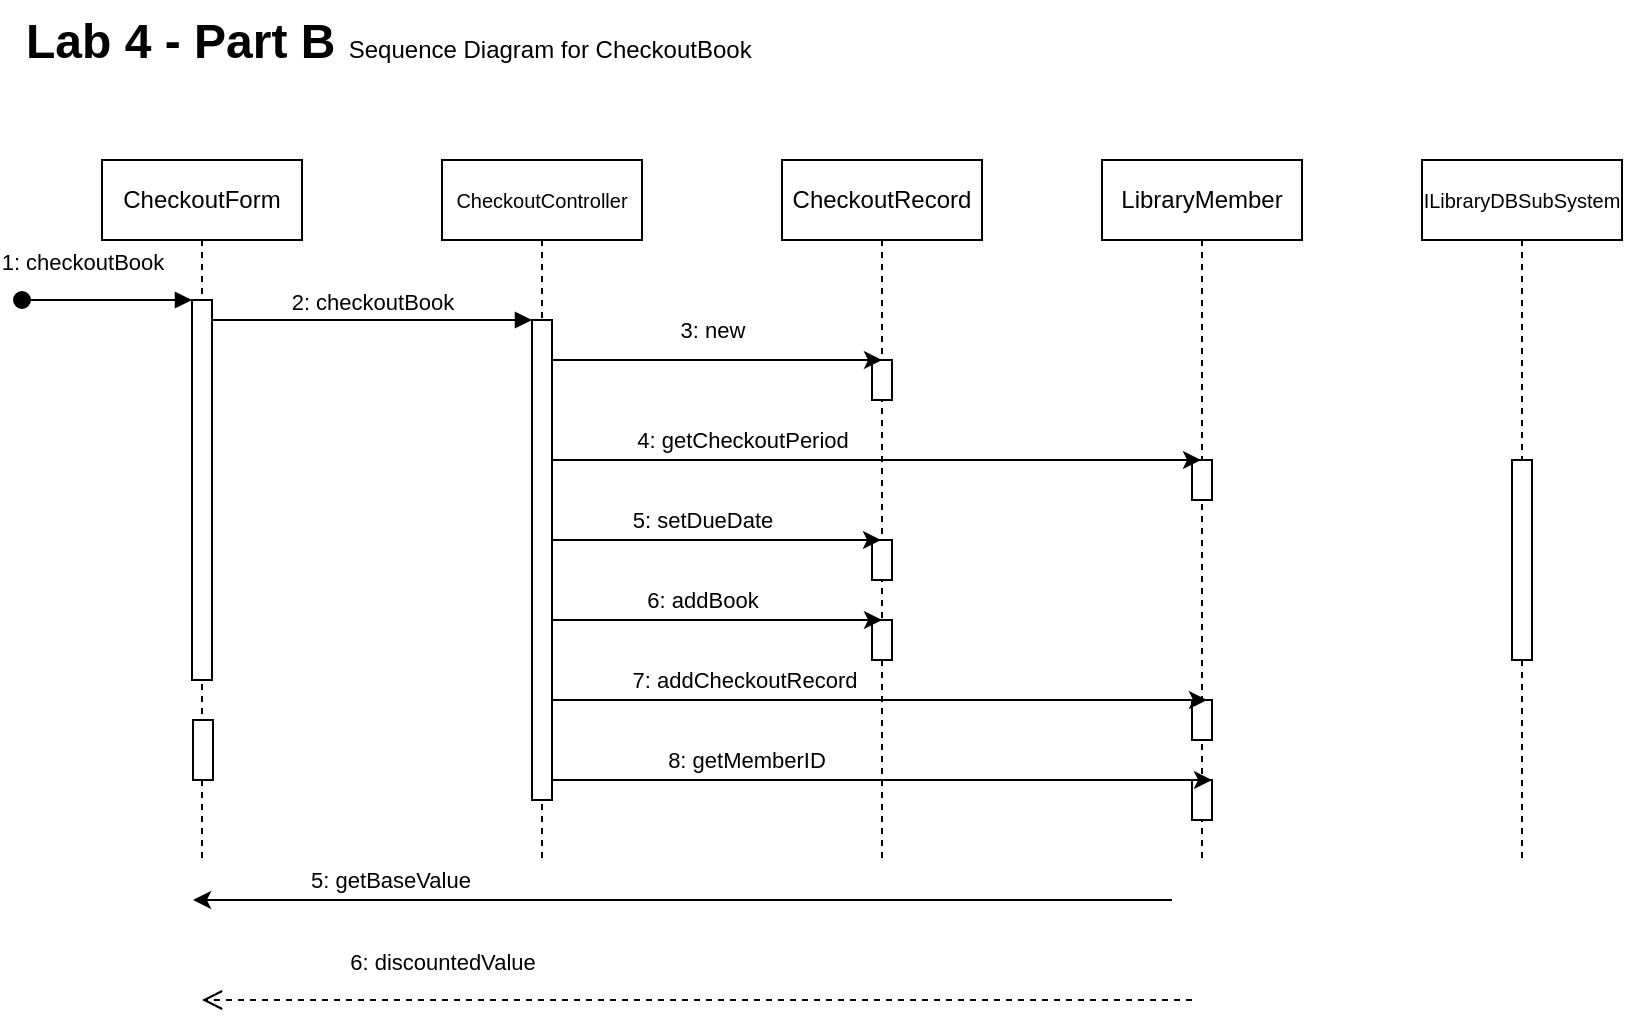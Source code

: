 <mxfile version="26.2.5">
  <diagram name="Page-1" id="2YBvvXClWsGukQMizWep">
    <mxGraphModel dx="790" dy="543" grid="1" gridSize="10" guides="1" tooltips="1" connect="1" arrows="1" fold="1" page="1" pageScale="1" pageWidth="850" pageHeight="1100" math="0" shadow="0">
      <root>
        <mxCell id="0" />
        <mxCell id="1" parent="0" />
        <mxCell id="aM9ryv3xv72pqoxQDRHE-1" value="CheckoutForm" style="shape=umlLifeline;perimeter=lifelinePerimeter;whiteSpace=wrap;html=1;container=0;dropTarget=0;collapsible=0;recursiveResize=0;outlineConnect=0;portConstraint=eastwest;newEdgeStyle={&quot;edgeStyle&quot;:&quot;elbowEdgeStyle&quot;,&quot;elbow&quot;:&quot;vertical&quot;,&quot;curved&quot;:0,&quot;rounded&quot;:0};" parent="1" vertex="1">
          <mxGeometry x="70" y="90" width="100" height="350" as="geometry" />
        </mxCell>
        <mxCell id="aM9ryv3xv72pqoxQDRHE-2" value="" style="html=1;points=[];perimeter=orthogonalPerimeter;outlineConnect=0;targetShapes=umlLifeline;portConstraint=eastwest;newEdgeStyle={&quot;edgeStyle&quot;:&quot;elbowEdgeStyle&quot;,&quot;elbow&quot;:&quot;vertical&quot;,&quot;curved&quot;:0,&quot;rounded&quot;:0};" parent="aM9ryv3xv72pqoxQDRHE-1" vertex="1">
          <mxGeometry x="45" y="70" width="10" height="190" as="geometry" />
        </mxCell>
        <mxCell id="aM9ryv3xv72pqoxQDRHE-3" value="1: checkoutBook" style="html=1;verticalAlign=bottom;startArrow=oval;endArrow=block;startSize=8;edgeStyle=elbowEdgeStyle;elbow=vertical;curved=0;rounded=0;" parent="aM9ryv3xv72pqoxQDRHE-1" target="aM9ryv3xv72pqoxQDRHE-2" edge="1">
          <mxGeometry x="-0.294" y="10" relative="1" as="geometry">
            <mxPoint x="-40" y="70" as="sourcePoint" />
            <Array as="points">
              <mxPoint x="-40" y="70" />
            </Array>
            <mxPoint as="offset" />
          </mxGeometry>
        </mxCell>
        <mxCell id="aM9ryv3xv72pqoxQDRHE-5" value="&lt;font style=&quot;font-size: 10px;&quot;&gt;CheckoutController&lt;/font&gt;" style="shape=umlLifeline;perimeter=lifelinePerimeter;whiteSpace=wrap;html=1;container=0;dropTarget=0;collapsible=0;recursiveResize=0;outlineConnect=0;portConstraint=eastwest;newEdgeStyle={&quot;edgeStyle&quot;:&quot;elbowEdgeStyle&quot;,&quot;elbow&quot;:&quot;vertical&quot;,&quot;curved&quot;:0,&quot;rounded&quot;:0};" parent="1" vertex="1">
          <mxGeometry x="240" y="90" width="100" height="350" as="geometry" />
        </mxCell>
        <mxCell id="aM9ryv3xv72pqoxQDRHE-6" value="" style="html=1;points=[];perimeter=orthogonalPerimeter;outlineConnect=0;targetShapes=umlLifeline;portConstraint=eastwest;newEdgeStyle={&quot;edgeStyle&quot;:&quot;elbowEdgeStyle&quot;,&quot;elbow&quot;:&quot;vertical&quot;,&quot;curved&quot;:0,&quot;rounded&quot;:0};" parent="aM9ryv3xv72pqoxQDRHE-5" vertex="1">
          <mxGeometry x="45" y="80" width="10" height="240" as="geometry" />
        </mxCell>
        <mxCell id="aM9ryv3xv72pqoxQDRHE-4" value="" style="html=1;points=[];perimeter=orthogonalPerimeter;outlineConnect=0;targetShapes=umlLifeline;portConstraint=eastwest;newEdgeStyle={&quot;edgeStyle&quot;:&quot;elbowEdgeStyle&quot;,&quot;elbow&quot;:&quot;vertical&quot;,&quot;curved&quot;:0,&quot;rounded&quot;:0};" parent="aM9ryv3xv72pqoxQDRHE-5" vertex="1">
          <mxGeometry x="-124.5" y="280" width="10" height="30" as="geometry" />
        </mxCell>
        <mxCell id="aM9ryv3xv72pqoxQDRHE-7" value="2: checkoutBook" style="html=1;verticalAlign=bottom;endArrow=block;edgeStyle=elbowEdgeStyle;elbow=vertical;curved=0;rounded=0;" parent="1" source="aM9ryv3xv72pqoxQDRHE-2" target="aM9ryv3xv72pqoxQDRHE-6" edge="1">
          <mxGeometry relative="1" as="geometry">
            <mxPoint x="215" y="180" as="sourcePoint" />
            <Array as="points">
              <mxPoint x="200" y="170" />
            </Array>
          </mxGeometry>
        </mxCell>
        <mxCell id="aM9ryv3xv72pqoxQDRHE-8" value="6: discountedValue" style="html=1;verticalAlign=bottom;endArrow=open;dashed=1;endSize=8;edgeStyle=elbowEdgeStyle;elbow=vertical;curved=0;rounded=0;" parent="1" edge="1">
          <mxGeometry x="0.515" y="-10" relative="1" as="geometry">
            <mxPoint x="120" y="510" as="targetPoint" />
            <Array as="points">
              <mxPoint x="360" y="510" />
            </Array>
            <mxPoint x="615" y="510" as="sourcePoint" />
            <mxPoint as="offset" />
          </mxGeometry>
        </mxCell>
        <mxCell id="wKoIHcTktw6VZAokPR7b-3" value="CheckoutRecord" style="shape=umlLifeline;perimeter=lifelinePerimeter;whiteSpace=wrap;html=1;container=0;dropTarget=0;collapsible=0;recursiveResize=0;outlineConnect=0;portConstraint=eastwest;newEdgeStyle={&quot;edgeStyle&quot;:&quot;elbowEdgeStyle&quot;,&quot;elbow&quot;:&quot;vertical&quot;,&quot;curved&quot;:0,&quot;rounded&quot;:0};" parent="1" vertex="1">
          <mxGeometry x="410" y="90" width="100" height="350" as="geometry" />
        </mxCell>
        <mxCell id="wKoIHcTktw6VZAokPR7b-4" value="" style="html=1;points=[];perimeter=orthogonalPerimeter;outlineConnect=0;targetShapes=umlLifeline;portConstraint=eastwest;newEdgeStyle={&quot;edgeStyle&quot;:&quot;elbowEdgeStyle&quot;,&quot;elbow&quot;:&quot;vertical&quot;,&quot;curved&quot;:0,&quot;rounded&quot;:0};" parent="wKoIHcTktw6VZAokPR7b-3" vertex="1">
          <mxGeometry x="45" y="100" width="10" height="20" as="geometry" />
        </mxCell>
        <mxCell id="VNOUo99WSmSHiwqAkJTP-10" value="" style="html=1;points=[];perimeter=orthogonalPerimeter;outlineConnect=0;targetShapes=umlLifeline;portConstraint=eastwest;newEdgeStyle={&quot;edgeStyle&quot;:&quot;elbowEdgeStyle&quot;,&quot;elbow&quot;:&quot;vertical&quot;,&quot;curved&quot;:0,&quot;rounded&quot;:0};" vertex="1" parent="wKoIHcTktw6VZAokPR7b-3">
          <mxGeometry x="45" y="190" width="10" height="20" as="geometry" />
        </mxCell>
        <mxCell id="VNOUo99WSmSHiwqAkJTP-14" value="" style="html=1;points=[];perimeter=orthogonalPerimeter;outlineConnect=0;targetShapes=umlLifeline;portConstraint=eastwest;newEdgeStyle={&quot;edgeStyle&quot;:&quot;elbowEdgeStyle&quot;,&quot;elbow&quot;:&quot;vertical&quot;,&quot;curved&quot;:0,&quot;rounded&quot;:0};" vertex="1" parent="wKoIHcTktw6VZAokPR7b-3">
          <mxGeometry x="45" y="230" width="10" height="20" as="geometry" />
        </mxCell>
        <mxCell id="wKoIHcTktw6VZAokPR7b-5" value="LibraryMember" style="shape=umlLifeline;perimeter=lifelinePerimeter;whiteSpace=wrap;html=1;container=0;dropTarget=0;collapsible=0;recursiveResize=0;outlineConnect=0;portConstraint=eastwest;newEdgeStyle={&quot;edgeStyle&quot;:&quot;elbowEdgeStyle&quot;,&quot;elbow&quot;:&quot;vertical&quot;,&quot;curved&quot;:0,&quot;rounded&quot;:0};" parent="1" vertex="1">
          <mxGeometry x="570" y="90" width="100" height="350" as="geometry" />
        </mxCell>
        <mxCell id="VNOUo99WSmSHiwqAkJTP-5" value="" style="html=1;points=[];perimeter=orthogonalPerimeter;outlineConnect=0;targetShapes=umlLifeline;portConstraint=eastwest;newEdgeStyle={&quot;edgeStyle&quot;:&quot;elbowEdgeStyle&quot;,&quot;elbow&quot;:&quot;vertical&quot;,&quot;curved&quot;:0,&quot;rounded&quot;:0};" vertex="1" parent="wKoIHcTktw6VZAokPR7b-5">
          <mxGeometry x="45" y="150" width="10" height="20" as="geometry" />
        </mxCell>
        <mxCell id="VNOUo99WSmSHiwqAkJTP-18" value="" style="html=1;points=[];perimeter=orthogonalPerimeter;outlineConnect=0;targetShapes=umlLifeline;portConstraint=eastwest;newEdgeStyle={&quot;edgeStyle&quot;:&quot;elbowEdgeStyle&quot;,&quot;elbow&quot;:&quot;vertical&quot;,&quot;curved&quot;:0,&quot;rounded&quot;:0};" vertex="1" parent="wKoIHcTktw6VZAokPR7b-5">
          <mxGeometry x="45" y="270" width="10" height="20" as="geometry" />
        </mxCell>
        <mxCell id="VNOUo99WSmSHiwqAkJTP-21" value="" style="html=1;points=[];perimeter=orthogonalPerimeter;outlineConnect=0;targetShapes=umlLifeline;portConstraint=eastwest;newEdgeStyle={&quot;edgeStyle&quot;:&quot;elbowEdgeStyle&quot;,&quot;elbow&quot;:&quot;vertical&quot;,&quot;curved&quot;:0,&quot;rounded&quot;:0};" vertex="1" parent="wKoIHcTktw6VZAokPR7b-5">
          <mxGeometry x="45" y="310" width="10" height="20" as="geometry" />
        </mxCell>
        <mxCell id="wKoIHcTktw6VZAokPR7b-7" value="" style="edgeStyle=elbowEdgeStyle;rounded=0;orthogonalLoop=1;jettySize=auto;html=1;elbow=vertical;curved=0;" parent="1" source="aM9ryv3xv72pqoxQDRHE-6" edge="1">
          <mxGeometry relative="1" as="geometry">
            <mxPoint x="300" y="190.003" as="sourcePoint" />
            <mxPoint x="460" y="190" as="targetPoint" />
          </mxGeometry>
        </mxCell>
        <mxCell id="wKoIHcTktw6VZAokPR7b-8" value="3: new" style="edgeLabel;html=1;align=center;verticalAlign=middle;resizable=0;points=[];" parent="wKoIHcTktw6VZAokPR7b-7" vertex="1" connectable="0">
          <mxGeometry x="-0.037" y="-2" relative="1" as="geometry">
            <mxPoint y="-17" as="offset" />
          </mxGeometry>
        </mxCell>
        <mxCell id="wKoIHcTktw6VZAokPR7b-16" value="&lt;h1 style=&quot;margin-top: 0px;&quot;&gt;Lab 4 - Part B&amp;nbsp;&lt;span style=&quot;font-size: 12px; font-weight: normal;&quot;&gt;Sequence Diagram for CheckoutBook&lt;/span&gt;&lt;/h1&gt;" style="text;html=1;whiteSpace=wrap;overflow=hidden;rounded=0;" parent="1" vertex="1">
          <mxGeometry x="30" y="10" width="400" height="40" as="geometry" />
        </mxCell>
        <mxCell id="VNOUo99WSmSHiwqAkJTP-1" value="&lt;font style=&quot;font-size: 10px;&quot;&gt;ILibraryDBSubSystem&lt;/font&gt;" style="shape=umlLifeline;perimeter=lifelinePerimeter;whiteSpace=wrap;html=1;container=0;dropTarget=0;collapsible=0;recursiveResize=0;outlineConnect=0;portConstraint=eastwest;newEdgeStyle={&quot;edgeStyle&quot;:&quot;elbowEdgeStyle&quot;,&quot;elbow&quot;:&quot;vertical&quot;,&quot;curved&quot;:0,&quot;rounded&quot;:0};" vertex="1" parent="1">
          <mxGeometry x="730" y="90" width="100" height="350" as="geometry" />
        </mxCell>
        <mxCell id="VNOUo99WSmSHiwqAkJTP-2" value="" style="html=1;points=[];perimeter=orthogonalPerimeter;outlineConnect=0;targetShapes=umlLifeline;portConstraint=eastwest;newEdgeStyle={&quot;edgeStyle&quot;:&quot;elbowEdgeStyle&quot;,&quot;elbow&quot;:&quot;vertical&quot;,&quot;curved&quot;:0,&quot;rounded&quot;:0};" vertex="1" parent="VNOUo99WSmSHiwqAkJTP-1">
          <mxGeometry x="45" y="150" width="10" height="100" as="geometry" />
        </mxCell>
        <mxCell id="VNOUo99WSmSHiwqAkJTP-3" value="" style="edgeStyle=elbowEdgeStyle;rounded=0;orthogonalLoop=1;jettySize=auto;html=1;elbow=vertical;curved=0;" edge="1" parent="1" source="aM9ryv3xv72pqoxQDRHE-6" target="wKoIHcTktw6VZAokPR7b-5">
          <mxGeometry relative="1" as="geometry">
            <Array as="points">
              <mxPoint x="360" y="240" />
            </Array>
          </mxGeometry>
        </mxCell>
        <mxCell id="VNOUo99WSmSHiwqAkJTP-4" value="4: getCheckoutPeriod" style="edgeLabel;html=1;align=center;verticalAlign=middle;resizable=0;points=[];" vertex="1" connectable="0" parent="VNOUo99WSmSHiwqAkJTP-3">
          <mxGeometry x="-0.127" y="-2" relative="1" as="geometry">
            <mxPoint x="-47" y="-12" as="offset" />
          </mxGeometry>
        </mxCell>
        <mxCell id="VNOUo99WSmSHiwqAkJTP-8" value="" style="edgeStyle=elbowEdgeStyle;rounded=0;orthogonalLoop=1;jettySize=auto;html=1;elbow=horizontal;curved=0;" edge="1" parent="1">
          <mxGeometry relative="1" as="geometry">
            <mxPoint x="295" y="280.003" as="sourcePoint" />
            <mxPoint x="459.5" y="280.003" as="targetPoint" />
          </mxGeometry>
        </mxCell>
        <mxCell id="VNOUo99WSmSHiwqAkJTP-9" value="5: setDueDate" style="edgeLabel;html=1;align=center;verticalAlign=middle;resizable=0;points=[];" vertex="1" connectable="0" parent="VNOUo99WSmSHiwqAkJTP-8">
          <mxGeometry x="-0.139" relative="1" as="geometry">
            <mxPoint x="4" y="-10" as="offset" />
          </mxGeometry>
        </mxCell>
        <mxCell id="VNOUo99WSmSHiwqAkJTP-12" value="" style="edgeStyle=elbowEdgeStyle;rounded=0;orthogonalLoop=1;jettySize=auto;html=1;elbow=horizontal;curved=0;" edge="1" parent="1" source="aM9ryv3xv72pqoxQDRHE-6">
          <mxGeometry relative="1" as="geometry">
            <mxPoint x="300" y="320" as="sourcePoint" />
            <mxPoint x="460" y="320" as="targetPoint" />
            <Array as="points">
              <mxPoint x="340" y="320" />
              <mxPoint x="375" y="300" />
            </Array>
          </mxGeometry>
        </mxCell>
        <mxCell id="VNOUo99WSmSHiwqAkJTP-13" value="6: addBook" style="edgeLabel;html=1;align=center;verticalAlign=middle;resizable=0;points=[];" vertex="1" connectable="0" parent="VNOUo99WSmSHiwqAkJTP-12">
          <mxGeometry x="-0.139" relative="1" as="geometry">
            <mxPoint x="4" y="-10" as="offset" />
          </mxGeometry>
        </mxCell>
        <mxCell id="wKoIHcTktw6VZAokPR7b-11" value="" style="edgeStyle=elbowEdgeStyle;rounded=0;orthogonalLoop=1;jettySize=auto;html=1;elbow=vertical;curved=0;" parent="1" edge="1">
          <mxGeometry relative="1" as="geometry">
            <mxPoint x="605.0" y="460" as="sourcePoint" />
            <mxPoint x="115.5" y="460" as="targetPoint" />
            <Array as="points">
              <mxPoint x="365.5" y="460" />
            </Array>
          </mxGeometry>
        </mxCell>
        <mxCell id="wKoIHcTktw6VZAokPR7b-12" value="5: getBaseValue" style="edgeLabel;html=1;align=center;verticalAlign=middle;resizable=0;points=[];" parent="wKoIHcTktw6VZAokPR7b-11" vertex="1" connectable="0">
          <mxGeometry x="0.343" relative="1" as="geometry">
            <mxPoint x="-63" y="-10" as="offset" />
          </mxGeometry>
        </mxCell>
        <mxCell id="VNOUo99WSmSHiwqAkJTP-16" value="" style="edgeStyle=elbowEdgeStyle;rounded=0;orthogonalLoop=1;jettySize=auto;html=1;elbow=vertical;curved=0;" edge="1" parent="1" source="aM9ryv3xv72pqoxQDRHE-6">
          <mxGeometry relative="1" as="geometry">
            <mxPoint x="297.5" y="360" as="sourcePoint" />
            <mxPoint x="622.5" y="360" as="targetPoint" />
            <Array as="points">
              <mxPoint x="362.5" y="360" />
            </Array>
          </mxGeometry>
        </mxCell>
        <mxCell id="VNOUo99WSmSHiwqAkJTP-17" value="7: addCheckoutRecord" style="edgeLabel;html=1;align=center;verticalAlign=middle;resizable=0;points=[];" vertex="1" connectable="0" parent="VNOUo99WSmSHiwqAkJTP-16">
          <mxGeometry x="-0.127" y="-2" relative="1" as="geometry">
            <mxPoint x="-47" y="-12" as="offset" />
          </mxGeometry>
        </mxCell>
        <mxCell id="VNOUo99WSmSHiwqAkJTP-19" value="" style="edgeStyle=elbowEdgeStyle;rounded=0;orthogonalLoop=1;jettySize=auto;html=1;elbow=vertical;curved=0;" edge="1" parent="1" source="aM9ryv3xv72pqoxQDRHE-6">
          <mxGeometry relative="1" as="geometry">
            <mxPoint x="300" y="400" as="sourcePoint" />
            <mxPoint x="625" y="400" as="targetPoint" />
            <Array as="points">
              <mxPoint x="365" y="400" />
            </Array>
          </mxGeometry>
        </mxCell>
        <mxCell id="VNOUo99WSmSHiwqAkJTP-20" value="8: getMemberID" style="edgeLabel;html=1;align=center;verticalAlign=middle;resizable=0;points=[];" vertex="1" connectable="0" parent="VNOUo99WSmSHiwqAkJTP-19">
          <mxGeometry x="-0.127" y="-2" relative="1" as="geometry">
            <mxPoint x="-47" y="-12" as="offset" />
          </mxGeometry>
        </mxCell>
      </root>
    </mxGraphModel>
  </diagram>
</mxfile>
